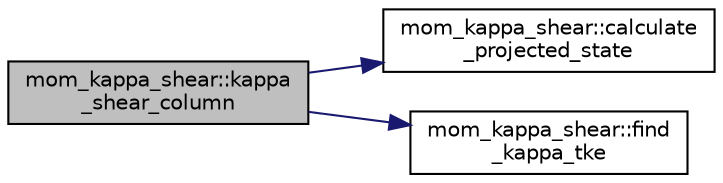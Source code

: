 digraph "mom_kappa_shear::kappa_shear_column"
{
 // INTERACTIVE_SVG=YES
 // LATEX_PDF_SIZE
  edge [fontname="Helvetica",fontsize="10",labelfontname="Helvetica",labelfontsize="10"];
  node [fontname="Helvetica",fontsize="10",shape=record];
  rankdir="LR";
  Node1 [label="mom_kappa_shear::kappa\l_shear_column",height=0.2,width=0.4,color="black", fillcolor="grey75", style="filled", fontcolor="black",tooltip="This subroutine calculates shear-driven diffusivity and TKE in a single column."];
  Node1 -> Node2 [color="midnightblue",fontsize="10",style="solid",fontname="Helvetica"];
  Node2 [label="mom_kappa_shear::calculate\l_projected_state",height=0.2,width=0.4,color="black", fillcolor="white", style="filled",URL="$namespacemom__kappa__shear.html#a0b931b0b834d887e321eb6eb1924fa9a",tooltip="This subroutine calculates the velocities, temperature and salinity that the water column will have a..."];
  Node1 -> Node3 [color="midnightblue",fontsize="10",style="solid",fontname="Helvetica"];
  Node3 [label="mom_kappa_shear::find\l_kappa_tke",height=0.2,width=0.4,color="black", fillcolor="white", style="filled",URL="$namespacemom__kappa__shear.html#a351d44e4fe5cfb5852d019a0c1e66100",tooltip="This subroutine calculates new, consistent estimates of TKE and kappa."];
}
